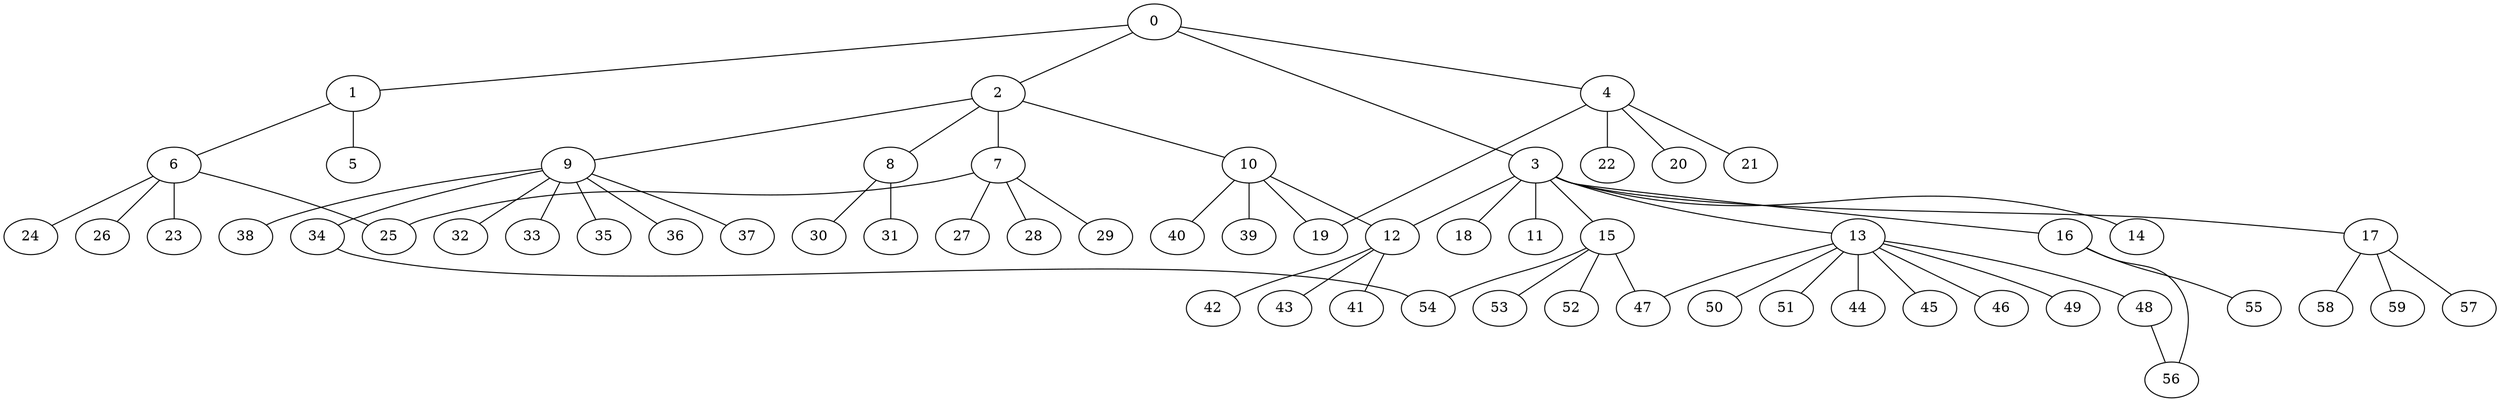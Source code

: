 
graph graphname {
    0 -- 1
0 -- 2
0 -- 3
0 -- 4
1 -- 5
1 -- 6
2 -- 8
2 -- 10
2 -- 9
2 -- 7
3 -- 11
3 -- 12
3 -- 13
3 -- 14
3 -- 15
3 -- 16
3 -- 17
3 -- 18
4 -- 19
4 -- 20
4 -- 21
4 -- 22
6 -- 24
6 -- 26
6 -- 25
6 -- 23
7 -- 27
7 -- 28
7 -- 29
7 -- 25
8 -- 30
8 -- 31
9 -- 32
9 -- 33
9 -- 35
9 -- 36
9 -- 37
9 -- 38
9 -- 34
10 -- 40
10 -- 39
10 -- 19
10 -- 12
12 -- 41
12 -- 42
12 -- 43
13 -- 44
13 -- 45
13 -- 46
13 -- 47
13 -- 48
13 -- 49
13 -- 50
13 -- 51
15 -- 52
15 -- 53
15 -- 54
15 -- 47
16 -- 56
16 -- 55
17 -- 57
17 -- 58
17 -- 59
34 -- 54
48 -- 56

}
